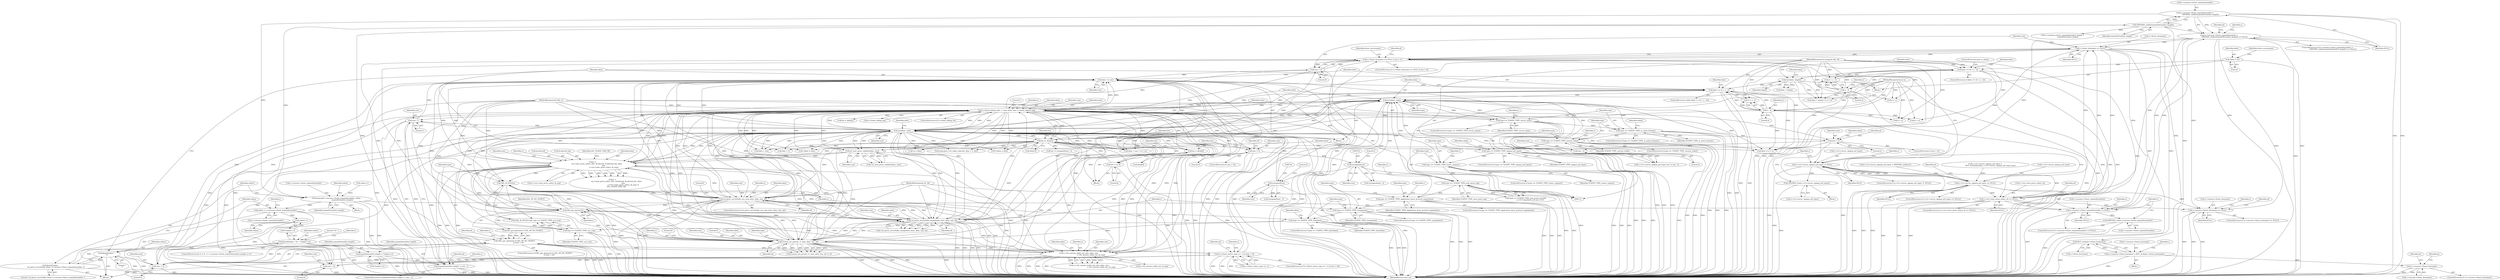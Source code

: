 digraph "1_openssl_a004e72b95835136d3f1ea90517f706c24c03da7_4@pointer" {
"1000323" [label="(Call,s->session->tlsext_ecpointformatlist =\n                     OPENSSL_malloc(ecpointformatlist_length))"];
"1000329" [label="(Call,OPENSSL_malloc(ecpointformatlist_length))"];
"1000282" [label="(Call,ecpointformatlist_length != size - 1)"];
"1000276" [label="(Call,ecpointformatlist_length = *(sdata++))"];
"1000377" [label="(Call,fprintf(stderr, \"%i \", *(sdata++)))"];
"1000354" [label="(Call,fprintf(stderr,\n                    \"ssl_parse_serverhello_tlsext s->session->tlsext_ecpointformatlist \"))"];
"1000383" [label="(Call,fprintf(stderr, \"\n\"))"];
"1000284" [label="(Call,size - 1)"];
"1000231" [label="(Call,s->tlsext_debug_cb(s, 1, type, data, size, s->tlsext_debug_arg))"];
"1000616" [label="(Call,s->\n                ctx->next_proto_select_cb(s, &selected, &selected_len, data,\n                                          size,\n                                          s->ctx->next_proto_select_cb_arg))"];
"1000869" [label="(Call,ssl_parse_serverhello_use_srtp_ext(s, data, size, al))"];
"1000862" [label="(Call,SSL_IS_DTLS(s))"];
"1000415" [label="(Call,SSL_get_options(s))"];
"1000812" [label="(Call,ssl_parse_serverhello_renegotiate_ext(s, data, size, al))"];
"1000879" [label="(Call,custom_ext_parse(s, 0, type, data, size, al))"];
"1000114" [label="(MethodParameterIn,SSL *s)"];
"1000864" [label="(Call,type == TLSEXT_TYPE_use_srtp)"];
"1000824" [label="(Call,type == TLSEXT_TYPE_heartbeat)"];
"1000806" [label="(Call,type == TLSEXT_TYPE_renegotiate)"];
"1000675" [label="(Call,type == TLSEXT_TYPE_application_layer_protocol_negotiation)"];
"1000572" [label="(Call,type == TLSEXT_TYPE_next_proto_neg)"];
"1000542" [label="(Call,type == TLSEXT_TYPE_status_request)"];
"1000435" [label="(Call,type == TLSEXT_TYPE_opaque_prf_input)"];
"1000388" [label="(Call,type == TLSEXT_TYPE_session_ticket)"];
"1000267" [label="(Call,type == TLSEXT_TYPE_ec_point_formats)"];
"1000241" [label="(Call,type == TLSEXT_TYPE_server_name)"];
"1000212" [label="(Call,n2s(data, type))"];
"1000204" [label="(Call,data <= (d + n - 4))"];
"1000889" [label="(Call,data += size)"];
"1000252" [label="(Call,size > 0)"];
"1000215" [label="(Call,n2s(data, size))"];
"1000713" [label="(Call,len |= data[1])"];
"1000710" [label="(Call,len <<= 8)"];
"1000705" [label="(Call,len = data[0])"];
"1000742" [label="(Call,(unsigned)size)"];
"1000722" [label="(Call,(unsigned)size)"];
"1000695" [label="(Call,size < 4)"];
"1000398" [label="(Call,s->tls_session_ticket_ext_cb(s, data, size,\n                                              s->tls_session_ticket_ext_cb_arg))"];
"1000554" [label="(Call,size > 0)"];
"1000418" [label="(Call,size > 0)"];
"1000468" [label="(Call,size - 2)"];
"1000444" [label="(Call,size < 2)"];
"1000185" [label="(Call,n2s(data, length))"];
"1000177" [label="(Call,data >= (d + n - 2))"];
"1000124" [label="(Call,*data = *p)"];
"1000116" [label="(MethodParameterIn,unsigned char *d)"];
"1000181" [label="(Call,n - 2)"];
"1000117" [label="(MethodParameterIn,int n)"];
"1000208" [label="(Call,n - 4)"];
"1000118" [label="(MethodParameterIn,int *al)"];
"1000604" [label="(Call,ssl_next_proto_validate(data, size))"];
"1000322" [label="(Call,(s->session->tlsext_ecpointformatlist =\n                     OPENSSL_malloc(ecpointformatlist_length)) == NULL)"];
"1000247" [label="(Call,s->tlsext_hostname == NULL)"];
"1000246" [label="(Call,s->tlsext_hostname == NULL || size > 0)"];
"1000413" [label="(Call,(SSL_get_options(s) & SSL_OP_NO_TICKET)\n                || (size > 0))"];
"1000547" [label="(Call,(s->tlsext_status_type == -1) || (size > 0))"];
"1000308" [label="(Call,s->session->tlsext_ecpointformatlist != NULL)"];
"1000315" [label="(Call,OPENSSL_free(s->session->tlsext_ecpointformatlist))"];
"1000479" [label="(Call,s->s3->server_opaque_prf_input != NULL)"];
"1000487" [label="(Call,OPENSSL_free(s->s3->server_opaque_prf_input))"];
"1000526" [label="(Call,s->s3->server_opaque_prf_input == NULL)"];
"1000588" [label="(Call,s->ctx->next_proto_select_cb == NULL)"];
"1000921" [label="(Call,s->session->tlsext_hostname == NULL)"];
"1000935" [label="(Call,BUF_strdup(s->tlsext_hostname))"];
"1000929" [label="(Call,s->session->tlsext_hostname = BUF_strdup(s->tlsext_hostname))"];
"1000940" [label="(Call,!s->session->tlsext_hostname)"];
"1000346" [label="(Call,memcpy(s->session->tlsext_ecpointformatlist, sdata,\n                       ecpointformatlist_length))"];
"1000357" [label="(Call,sdata = s->session->tlsext_ecpointformatlist)"];
"1000381" [label="(Call,sdata++)"];
"1000203" [label="(ControlStructure,while (data <= (d + n - 4)))"];
"1000830" [label="(Identifier,data)"];
"1000339" [label="(Call,s->session->tlsext_ecpointformatlist_length =\n                    ecpointformatlist_length)"];
"1000468" [label="(Call,size - 2)"];
"1000571" [label="(Call,type == TLSEXT_TYPE_next_proto_neg &&\n                 s->s3->tmp.finish_md_len == 0)"];
"1000246" [label="(Call,s->tlsext_hostname == NULL || size > 0)"];
"1000616" [label="(Call,s->\n                ctx->next_proto_select_cb(s, &selected, &selected_len, data,\n                                          size,\n                                          s->ctx->next_proto_select_cb_arg))"];
"1000248" [label="(Call,s->tlsext_hostname)"];
"1000861" [label="(Call,SSL_IS_DTLS(s) && type == TLSEXT_TYPE_use_srtp)"];
"1000232" [label="(Identifier,s)"];
"1000808" [label="(Identifier,TLSEXT_TYPE_renegotiate)"];
"1000486" [label="(Block,)"];
"1000412" [label="(ControlStructure,if ((SSL_get_options(s) & SSL_OP_NO_TICKET)\n                || (size > 0)))"];
"1000415" [label="(Call,SSL_get_options(s))"];
"1000733" [label="(Call,len = data[2])"];
"1000331" [label="(Identifier,NULL)"];
"1000885" [label="(Identifier,al)"];
"1000358" [label="(Identifier,sdata)"];
"1000555" [label="(Identifier,size)"];
"1000252" [label="(Call,size > 0)"];
"1000878" [label="(Call,custom_ext_parse(s, 0, type, data, size, al) <= 0)"];
"1000548" [label="(Call,s->tlsext_status_type == -1)"];
"1000872" [label="(Identifier,size)"];
"1000354" [label="(Call,fprintf(stderr,\n                    \"ssl_parse_serverhello_tlsext s->session->tlsext_ecpointformatlist \"))"];
"1000936" [label="(Call,s->tlsext_hostname)"];
"1000480" [label="(Call,s->s3->server_opaque_prf_input)"];
"1000594" [label="(Identifier,NULL)"];
"1000922" [label="(Call,s->session->tlsext_hostname)"];
"1000126" [label="(Call,*p)"];
"1000204" [label="(Call,data <= (d + n - 4))"];
"1000213" [label="(Identifier,data)"];
"1000417" [label="(Identifier,SSL_OP_NO_TICKET)"];
"1000715" [label="(Call,data[1])"];
"1000949" [label="(Identifier,al)"];
"1000676" [label="(Identifier,type)"];
"1000243" [label="(Identifier,TLSEXT_TYPE_server_name)"];
"1000215" [label="(Call,n2s(data, size))"];
"1000389" [label="(Identifier,type)"];
"1000930" [label="(Call,s->session->tlsext_hostname)"];
"1000309" [label="(Call,s->session->tlsext_ecpointformatlist)"];
"1000366" [label="(Identifier,i)"];
"1000745" [label="(Literal,3)"];
"1000282" [label="(Call,ecpointformatlist_length != size - 1)"];
"1000941" [label="(Call,s->session->tlsext_hostname)"];
"1000245" [label="(ControlStructure,if (s->tlsext_hostname == NULL || size > 0))"];
"1000470" [label="(Literal,2)"];
"1000263" [label="(Identifier,tlsext_servername)"];
"1000866" [label="(Identifier,TLSEXT_TYPE_use_srtp)"];
"1000455" [label="(Identifier,sdata)"];
"1000868" [label="(ControlStructure,if (ssl_parse_serverhello_use_srtp_ext(s, data, size, al)))"];
"1000572" [label="(Call,type == TLSEXT_TYPE_next_proto_neg)"];
"1000390" [label="(Identifier,TLSEXT_TYPE_session_ticket)"];
"1000719" [label="(Call,len != (unsigned)size - 2)"];
"1000397" [label="(Call,!s->tls_session_ticket_ext_cb(s, data, size,\n                                              s->tls_session_ticket_ext_cb_arg))"];
"1000604" [label="(Call,ssl_next_proto_validate(data, size))"];
"1000713" [label="(Call,len |= data[1])"];
"1000446" [label="(Literal,2)"];
"1000793" [label="(Call,data + 3)"];
"1000891" [label="(Identifier,size)"];
"1000462" [label="(Call,s->s3->server_opaque_prf_input_len != size - 2)"];
"1000547" [label="(Call,(s->tlsext_status_type == -1) || (size > 0))"];
"1000276" [label="(Call,ecpointformatlist_length = *(sdata++))"];
"1000269" [label="(Identifier,TLSEXT_TYPE_ec_point_formats)"];
"1000620" [label="(Call,&selected_len)"];
"1000598" [label="(Identifier,al)"];
"1000268" [label="(Identifier,type)"];
"1000377" [label="(Call,fprintf(stderr, \"%i \", *(sdata++)))"];
"1000721" [label="(Call,(unsigned)size - 2)"];
"1000744" [label="(Identifier,size)"];
"1000114" [label="(MethodParameterIn,SSL *s)"];
"1000714" [label="(Identifier,len)"];
"1000326" [label="(Identifier,s)"];
"1000550" [label="(Identifier,s)"];
"1000995" [label="(MethodReturn,static int)"];
"1000183" [label="(Literal,2)"];
"1000284" [label="(Call,size - 1)"];
"1000823" [label="(ControlStructure,if (type == TLSEXT_TYPE_heartbeat))"];
"1000889" [label="(Call,data += size)"];
"1000880" [label="(Identifier,s)"];
"1000335" [label="(Identifier,al)"];
"1000712" [label="(Literal,8)"];
"1000176" [label="(ControlStructure,if (data >= (d + n - 2)))"];
"1000342" [label="(Identifier,s)"];
"1000815" [label="(Identifier,size)"];
"1000806" [label="(Call,type == TLSEXT_TYPE_renegotiate)"];
"1000574" [label="(Identifier,TLSEXT_TYPE_next_proto_neg)"];
"1000402" [label="(Call,s->tls_session_ticket_ext_cb_arg)"];
"1000814" [label="(Identifier,data)"];
"1000206" [label="(Call,d + n - 4)"];
"1000811" [label="(Call,!ssl_parse_serverhello_renegotiate_ext(s, data, size, al))"];
"1000223" [label="(Call,d + n)"];
"1000400" [label="(Identifier,data)"];
"1000566" [label="(Identifier,s)"];
"1000485" [label="(Identifier,NULL)"];
"1000588" [label="(Call,s->ctx->next_proto_select_cb == NULL)"];
"1000424" [label="(Identifier,al)"];
"1000707" [label="(Call,data[0])"];
"1000440" [label="(Call,*sdata = data)"];
"1000943" [label="(Identifier,s)"];
"1000864" [label="(Call,type == TLSEXT_TYPE_use_srtp)"];
"1000359" [label="(Call,s->session->tlsext_ecpointformatlist)"];
"1000382" [label="(Identifier,sdata)"];
"1000932" [label="(Identifier,s)"];
"1000277" [label="(Identifier,ecpointformatlist_length)"];
"1000235" [label="(Identifier,data)"];
"1000395" [label="(Identifier,s)"];
"1000742" [label="(Call,(unsigned)size)"];
"1000532" [label="(Identifier,NULL)"];
"1000870" [label="(Identifier,s)"];
"1000125" [label="(Identifier,data)"];
"1000237" [label="(Call,s->tlsext_debug_arg)"];
"1000251" [label="(Identifier,NULL)"];
"1000684" [label="(Identifier,s)"];
"1000221" [label="(Identifier,data)"];
"1000279" [label="(Call,sdata++)"];
"1000543" [label="(Identifier,type)"];
"1000179" [label="(Call,d + n - 2)"];
"1000273" [label="(Identifier,sdata)"];
"1000629" [label="(Identifier,SSL_TLSEXT_ERR_OK)"];
"1000387" [label="(ControlStructure,if (type == TLSEXT_TYPE_session_ticket))"];
"1000701" [label="(Identifier,al)"];
"1000119" [label="(Block,)"];
"1000488" [label="(Call,s->s3->server_opaque_prf_input)"];
"1000346" [label="(Call,memcpy(s->session->tlsext_ecpointformatlist, sdata,\n                       ecpointformatlist_length))"];
"1000124" [label="(Call,*data = *p)"];
"1000469" [label="(Identifier,size)"];
"1000725" [label="(Literal,2)"];
"1000177" [label="(Call,data >= (d + n - 2))"];
"1000220" [label="(Call,data + size)"];
"1000434" [label="(ControlStructure,if (type == TLSEXT_TYPE_opaque_prf_input))"];
"1000388" [label="(Call,type == TLSEXT_TYPE_session_ticket)"];
"1000249" [label="(Identifier,s)"];
"1000217" [label="(Identifier,size)"];
"1000307" [label="(ControlStructure,if (s->session->tlsext_ecpointformatlist != NULL))"];
"1000695" [label="(Call,size < 4)"];
"1000435" [label="(Call,type == TLSEXT_TYPE_opaque_prf_input)"];
"1000181" [label="(Call,n - 2)"];
"1000487" [label="(Call,OPENSSL_free(s->s3->server_opaque_prf_input))"];
"1000894" [label="(Identifier,data)"];
"1000890" [label="(Identifier,data)"];
"1000542" [label="(Call,type == TLSEXT_TYPE_status_request)"];
"1000869" [label="(Call,ssl_parse_serverhello_use_srtp_ext(s, data, size, al))"];
"1000497" [label="(Identifier,s)"];
"1000920" [label="(ControlStructure,if (s->session->tlsext_hostname == NULL))"];
"1000929" [label="(Call,s->session->tlsext_hostname = BUF_strdup(s->tlsext_hostname))"];
"1000862" [label="(Call,SSL_IS_DTLS(s))"];
"1000299" [label="(Block,)"];
"1000236" [label="(Identifier,size)"];
"1000290" [label="(Identifier,al)"];
"1000286" [label="(Literal,1)"];
"1000385" [label="(Literal,\"\n\")"];
"1000267" [label="(Call,type == TLSEXT_TYPE_ec_point_formats)"];
"1000741" [label="(Call,(unsigned)size - 3)"];
"1000490" [label="(Identifier,s)"];
"1000443" [label="(ControlStructure,if (size < 2))"];
"1000603" [label="(Call,!ssl_next_proto_validate(data, size))"];
"1000270" [label="(Block,)"];
"1000418" [label="(Call,size > 0)"];
"1000886" [label="(Literal,0)"];
"1000807" [label="(Identifier,type)"];
"1000384" [label="(Identifier,stderr)"];
"1000191" [label="(Identifier,data)"];
"1000622" [label="(Identifier,data)"];
"1000450" [label="(Identifier,al)"];
"1000210" [label="(Literal,4)"];
"1000219" [label="(Call,data + size > (d + n))"];
"1000399" [label="(Identifier,s)"];
"1000935" [label="(Call,BUF_strdup(s->tlsext_hostname))"];
"1000316" [label="(Call,s->session->tlsext_ecpointformatlist)"];
"1000589" [label="(Call,s->ctx->next_proto_select_cb)"];
"1000623" [label="(Identifier,size)"];
"1000383" [label="(Call,fprintf(stderr, \"\n\"))"];
"1000816" [label="(Identifier,al)"];
"1000825" [label="(Identifier,type)"];
"1000710" [label="(Call,len <<= 8)"];
"1000356" [label="(Literal,\"ssl_parse_serverhello_tlsext s->session->tlsext_ecpointformatlist \")"];
"1000297" [label="(Identifier,s)"];
"1000116" [label="(MethodParameterIn,unsigned char *d)"];
"1000347" [label="(Call,s->session->tlsext_ecpointformatlist)"];
"1000921" [label="(Call,s->session->tlsext_hostname == NULL)"];
"1000285" [label="(Identifier,size)"];
"1000705" [label="(Call,len = data[0])"];
"1000674" [label="(ControlStructure,if (type == TLSEXT_TYPE_application_layer_protocol_negotiation))"];
"1000401" [label="(Identifier,size)"];
"1000398" [label="(Call,s->tls_session_ticket_ext_cb(s, data, size,\n                                              s->tls_session_ticket_ext_cb_arg))"];
"1000184" [label="(ControlStructure,goto ri_check;)"];
"1000560" [label="(Identifier,al)"];
"1000871" [label="(Identifier,data)"];
"1000315" [label="(Call,OPENSSL_free(s->session->tlsext_ecpointformatlist))"];
"1000231" [label="(Call,s->tlsext_debug_cb(s, 1, type, data, size, s->tlsext_debug_arg))"];
"1000893" [label="(Call,data != d + n)"];
"1000675" [label="(Call,type == TLSEXT_TYPE_application_layer_protocol_negotiation)"];
"1000722" [label="(Call,(unsigned)size)"];
"1000208" [label="(Call,n - 4)"];
"1000357" [label="(Call,sdata = s->session->tlsext_ecpointformatlist)"];
"1000884" [label="(Identifier,size)"];
"1000254" [label="(Literal,0)"];
"1000437" [label="(Identifier,TLSEXT_TYPE_opaque_prf_input)"];
"1000963" [label="(Identifier,p)"];
"1000479" [label="(Call,s->s3->server_opaque_prf_input != NULL)"];
"1000234" [label="(Identifier,type)"];
"1000940" [label="(Call,!s->session->tlsext_hostname)"];
"1000117" [label="(MethodParameterIn,int n)"];
"1000380" [label="(Call,*(sdata++))"];
"1000182" [label="(Identifier,n)"];
"1000211" [label="(Block,)"];
"1000381" [label="(Call,sdata++)"];
"1000209" [label="(Identifier,n)"];
"1000881" [label="(Literal,0)"];
"1000587" [label="(ControlStructure,if (s->ctx->next_proto_select_cb == NULL))"];
"1000414" [label="(Call,SSL_get_options(s) & SSL_OP_NO_TICKET)"];
"1000875" [label="(Literal,0)"];
"1000697" [label="(Literal,4)"];
"1000321" [label="(ControlStructure,if ((s->session->tlsext_ecpointformatlist =\n                     OPENSSL_malloc(ecpointformatlist_length)) == NULL))"];
"1000957" [label="(Identifier,al)"];
"1000330" [label="(Identifier,ecpointformatlist_length)"];
"1000606" [label="(Identifier,size)"];
"1000617" [label="(Identifier,s)"];
"1000419" [label="(Identifier,size)"];
"1000579" [label="(Identifier,s)"];
"1000376" [label="(Identifier,i)"];
"1000118" [label="(MethodParameterIn,int *al)"];
"1000544" [label="(Identifier,TLSEXT_TYPE_status_request)"];
"1000430" [label="(Identifier,s)"];
"1000378" [label="(Identifier,stderr)"];
"1000329" [label="(Call,OPENSSL_malloc(ecpointformatlist_length))"];
"1000678" [label="(Block,)"];
"1000193" [label="(Call,d + n)"];
"1000883" [label="(Identifier,data)"];
"1000186" [label="(Identifier,data)"];
"1000526" [label="(Call,s->s3->server_opaque_prf_input == NULL)"];
"1000352" [label="(Identifier,sdata)"];
"1000283" [label="(Identifier,ecpointformatlist_length)"];
"1000556" [label="(Literal,0)"];
"1000927" [label="(Identifier,NULL)"];
"1000205" [label="(Identifier,data)"];
"1000190" [label="(Call,data + length)"];
"1000178" [label="(Identifier,data)"];
"1000624" [label="(Call,s->ctx->next_proto_select_cb_arg)"];
"1000824" [label="(Call,type == TLSEXT_TYPE_heartbeat)"];
"1000805" [label="(ControlStructure,if (type == TLSEXT_TYPE_renegotiate))"];
"1000278" [label="(Call,*(sdata++))"];
"1000216" [label="(Identifier,data)"];
"1000706" [label="(Identifier,len)"];
"1000258" [label="(Identifier,al)"];
"1000355" [label="(Identifier,stderr)"];
"1000233" [label="(Literal,1)"];
"1000130" [label="(Identifier,tlsext_servername)"];
"1000318" [label="(Identifier,s)"];
"1000720" [label="(Identifier,len)"];
"1000536" [label="(Identifier,al)"];
"1000444" [label="(Call,size < 2)"];
"1000512" [label="(Call,s->s3->server_opaque_prf_input =\n                    BUF_memdup(sdata, s->s3->server_opaque_prf_input_len))"];
"1000863" [label="(Identifier,s)"];
"1000314" [label="(Identifier,NULL)"];
"1000554" [label="(Call,size > 0)"];
"1000826" [label="(Identifier,TLSEXT_TYPE_heartbeat)"];
"1000961" [label="(Call,*p = data)"];
"1000324" [label="(Call,s->session->tlsext_ecpointformatlist)"];
"1000787" [label="(Call,memcpy(s->s3->alpn_selected, data + 3, len))"];
"1000240" [label="(ControlStructure,if (type == TLSEXT_TYPE_server_name))"];
"1000939" [label="(ControlStructure,if (!s->session->tlsext_hostname))"];
"1000323" [label="(Call,s->session->tlsext_ecpointformatlist =\n                     OPENSSL_malloc(ecpointformatlist_length))"];
"1000605" [label="(Identifier,data)"];
"1000527" [label="(Call,s->s3->server_opaque_prf_input)"];
"1000416" [label="(Identifier,s)"];
"1000379" [label="(Literal,\"%i \")"];
"1000441" [label="(Identifier,sdata)"];
"1000185" [label="(Call,n2s(data, length))"];
"1000865" [label="(Identifier,type)"];
"1000724" [label="(Identifier,size)"];
"1000353" [label="(Identifier,ecpointformatlist_length)"];
"1000322" [label="(Call,(s->session->tlsext_ecpointformatlist =\n                     OPENSSL_malloc(ecpointformatlist_length)) == NULL)"];
"1000812" [label="(Call,ssl_parse_serverhello_renegotiate_ext(s, data, size, al))"];
"1000242" [label="(Identifier,type)"];
"1000573" [label="(Identifier,type)"];
"1000189" [label="(Call,data + length != d + n)"];
"1000478" [label="(ControlStructure,if (s->s3->server_opaque_prf_input != NULL))"];
"1000546" [label="(ControlStructure,if ((s->tlsext_status_type == -1) || (size > 0)))"];
"1000928" [label="(Block,)"];
"1000241" [label="(Call,type == TLSEXT_TYPE_server_name)"];
"1000227" [label="(ControlStructure,if (s->tlsext_debug_cb))"];
"1000711" [label="(Identifier,len)"];
"1000882" [label="(Identifier,type)"];
"1000541" [label="(ControlStructure,if (type == TLSEXT_TYPE_status_request))"];
"1000615" [label="(Call,s->\n                ctx->next_proto_select_cb(s, &selected, &selected_len, data,\n                                          size,\n                                          s->ctx->next_proto_select_cb_arg) !=\n                SSL_TLSEXT_ERR_OK)"];
"1000212" [label="(Call,n2s(data, type))"];
"1000677" [label="(Identifier,TLSEXT_TYPE_application_layer_protocol_negotiation)"];
"1000364" [label="(ControlStructure,for (i = 0; i < s->session->tlsext_ecpointformatlist_length; i++))"];
"1000308" [label="(Call,s->session->tlsext_ecpointformatlist != NULL)"];
"1000502" [label="(Call,s->s3->server_opaque_prf_input = OPENSSL_malloc(1))"];
"1000253" [label="(Identifier,size)"];
"1000413" [label="(Call,(SSL_get_options(s) & SSL_OP_NO_TICKET)\n                || (size > 0))"];
"1000694" [label="(ControlStructure,if (size < 4))"];
"1000525" [label="(ControlStructure,if (s->s3->server_opaque_prf_input == NULL))"];
"1000813" [label="(Identifier,s)"];
"1000272" [label="(Call,*sdata = data)"];
"1000879" [label="(Call,custom_ext_parse(s, 0, type, data, size, al))"];
"1000445" [label="(Identifier,size)"];
"1000618" [label="(Call,&selected)"];
"1000873" [label="(Identifier,al)"];
"1000266" [label="(ControlStructure,if (type == TLSEXT_TYPE_ec_point_formats))"];
"1000214" [label="(Identifier,type)"];
"1000895" [label="(Call,d + n)"];
"1000696" [label="(Identifier,size)"];
"1000247" [label="(Call,s->tlsext_hostname == NULL)"];
"1000420" [label="(Literal,0)"];
"1000187" [label="(Identifier,length)"];
"1000436" [label="(Identifier,type)"];
"1000281" [label="(ControlStructure,if (ecpointformatlist_length != size - 1))"];
"1000323" -> "1000322"  [label="AST: "];
"1000323" -> "1000329"  [label="CFG: "];
"1000324" -> "1000323"  [label="AST: "];
"1000329" -> "1000323"  [label="AST: "];
"1000331" -> "1000323"  [label="CFG: "];
"1000323" -> "1000995"  [label="DDG: "];
"1000323" -> "1000995"  [label="DDG: "];
"1000323" -> "1000322"  [label="DDG: "];
"1000329" -> "1000323"  [label="DDG: "];
"1000323" -> "1000346"  [label="DDG: "];
"1000329" -> "1000330"  [label="CFG: "];
"1000330" -> "1000329"  [label="AST: "];
"1000329" -> "1000995"  [label="DDG: "];
"1000329" -> "1000322"  [label="DDG: "];
"1000282" -> "1000329"  [label="DDG: "];
"1000329" -> "1000339"  [label="DDG: "];
"1000329" -> "1000346"  [label="DDG: "];
"1000282" -> "1000281"  [label="AST: "];
"1000282" -> "1000284"  [label="CFG: "];
"1000283" -> "1000282"  [label="AST: "];
"1000284" -> "1000282"  [label="AST: "];
"1000290" -> "1000282"  [label="CFG: "];
"1000297" -> "1000282"  [label="CFG: "];
"1000282" -> "1000995"  [label="DDG: "];
"1000282" -> "1000995"  [label="DDG: "];
"1000282" -> "1000995"  [label="DDG: "];
"1000276" -> "1000282"  [label="DDG: "];
"1000284" -> "1000282"  [label="DDG: "];
"1000284" -> "1000282"  [label="DDG: "];
"1000276" -> "1000270"  [label="AST: "];
"1000276" -> "1000278"  [label="CFG: "];
"1000277" -> "1000276"  [label="AST: "];
"1000278" -> "1000276"  [label="AST: "];
"1000283" -> "1000276"  [label="CFG: "];
"1000276" -> "1000995"  [label="DDG: "];
"1000377" -> "1000276"  [label="DDG: "];
"1000377" -> "1000364"  [label="AST: "];
"1000377" -> "1000380"  [label="CFG: "];
"1000378" -> "1000377"  [label="AST: "];
"1000379" -> "1000377"  [label="AST: "];
"1000380" -> "1000377"  [label="AST: "];
"1000376" -> "1000377"  [label="CFG: "];
"1000377" -> "1000995"  [label="DDG: "];
"1000377" -> "1000995"  [label="DDG: "];
"1000354" -> "1000377"  [label="DDG: "];
"1000377" -> "1000383"  [label="DDG: "];
"1000354" -> "1000270"  [label="AST: "];
"1000354" -> "1000356"  [label="CFG: "];
"1000355" -> "1000354"  [label="AST: "];
"1000356" -> "1000354"  [label="AST: "];
"1000358" -> "1000354"  [label="CFG: "];
"1000354" -> "1000995"  [label="DDG: "];
"1000383" -> "1000354"  [label="DDG: "];
"1000354" -> "1000383"  [label="DDG: "];
"1000383" -> "1000270"  [label="AST: "];
"1000383" -> "1000385"  [label="CFG: "];
"1000384" -> "1000383"  [label="AST: "];
"1000385" -> "1000383"  [label="AST: "];
"1000890" -> "1000383"  [label="CFG: "];
"1000383" -> "1000995"  [label="DDG: "];
"1000383" -> "1000995"  [label="DDG: "];
"1000284" -> "1000286"  [label="CFG: "];
"1000285" -> "1000284"  [label="AST: "];
"1000286" -> "1000284"  [label="AST: "];
"1000284" -> "1000995"  [label="DDG: "];
"1000284" -> "1000215"  [label="DDG: "];
"1000231" -> "1000284"  [label="DDG: "];
"1000215" -> "1000284"  [label="DDG: "];
"1000284" -> "1000889"  [label="DDG: "];
"1000231" -> "1000227"  [label="AST: "];
"1000231" -> "1000237"  [label="CFG: "];
"1000232" -> "1000231"  [label="AST: "];
"1000233" -> "1000231"  [label="AST: "];
"1000234" -> "1000231"  [label="AST: "];
"1000235" -> "1000231"  [label="AST: "];
"1000236" -> "1000231"  [label="AST: "];
"1000237" -> "1000231"  [label="AST: "];
"1000242" -> "1000231"  [label="CFG: "];
"1000231" -> "1000995"  [label="DDG: "];
"1000231" -> "1000995"  [label="DDG: "];
"1000231" -> "1000995"  [label="DDG: "];
"1000231" -> "1000995"  [label="DDG: "];
"1000231" -> "1000995"  [label="DDG: "];
"1000231" -> "1000204"  [label="DDG: "];
"1000231" -> "1000212"  [label="DDG: "];
"1000231" -> "1000215"  [label="DDG: "];
"1000231" -> "1000215"  [label="DDG: "];
"1000231" -> "1000219"  [label="DDG: "];
"1000231" -> "1000220"  [label="DDG: "];
"1000616" -> "1000231"  [label="DDG: "];
"1000869" -> "1000231"  [label="DDG: "];
"1000415" -> "1000231"  [label="DDG: "];
"1000812" -> "1000231"  [label="DDG: "];
"1000879" -> "1000231"  [label="DDG: "];
"1000114" -> "1000231"  [label="DDG: "];
"1000212" -> "1000231"  [label="DDG: "];
"1000713" -> "1000231"  [label="DDG: "];
"1000215" -> "1000231"  [label="DDG: "];
"1000215" -> "1000231"  [label="DDG: "];
"1000231" -> "1000241"  [label="DDG: "];
"1000231" -> "1000252"  [label="DDG: "];
"1000231" -> "1000272"  [label="DDG: "];
"1000231" -> "1000398"  [label="DDG: "];
"1000231" -> "1000398"  [label="DDG: "];
"1000231" -> "1000398"  [label="DDG: "];
"1000231" -> "1000415"  [label="DDG: "];
"1000231" -> "1000418"  [label="DDG: "];
"1000231" -> "1000440"  [label="DDG: "];
"1000231" -> "1000444"  [label="DDG: "];
"1000231" -> "1000554"  [label="DDG: "];
"1000231" -> "1000604"  [label="DDG: "];
"1000231" -> "1000604"  [label="DDG: "];
"1000231" -> "1000616"  [label="DDG: "];
"1000231" -> "1000616"  [label="DDG: "];
"1000231" -> "1000695"  [label="DDG: "];
"1000231" -> "1000705"  [label="DDG: "];
"1000231" -> "1000713"  [label="DDG: "];
"1000231" -> "1000733"  [label="DDG: "];
"1000231" -> "1000787"  [label="DDG: "];
"1000231" -> "1000793"  [label="DDG: "];
"1000231" -> "1000812"  [label="DDG: "];
"1000231" -> "1000812"  [label="DDG: "];
"1000231" -> "1000812"  [label="DDG: "];
"1000231" -> "1000862"  [label="DDG: "];
"1000231" -> "1000869"  [label="DDG: "];
"1000231" -> "1000869"  [label="DDG: "];
"1000231" -> "1000879"  [label="DDG: "];
"1000231" -> "1000879"  [label="DDG: "];
"1000231" -> "1000889"  [label="DDG: "];
"1000231" -> "1000889"  [label="DDG: "];
"1000231" -> "1000893"  [label="DDG: "];
"1000231" -> "1000961"  [label="DDG: "];
"1000616" -> "1000615"  [label="AST: "];
"1000616" -> "1000624"  [label="CFG: "];
"1000617" -> "1000616"  [label="AST: "];
"1000618" -> "1000616"  [label="AST: "];
"1000620" -> "1000616"  [label="AST: "];
"1000622" -> "1000616"  [label="AST: "];
"1000623" -> "1000616"  [label="AST: "];
"1000624" -> "1000616"  [label="AST: "];
"1000629" -> "1000616"  [label="CFG: "];
"1000616" -> "1000995"  [label="DDG: "];
"1000616" -> "1000995"  [label="DDG: "];
"1000616" -> "1000995"  [label="DDG: "];
"1000616" -> "1000995"  [label="DDG: "];
"1000616" -> "1000995"  [label="DDG: "];
"1000616" -> "1000995"  [label="DDG: "];
"1000616" -> "1000215"  [label="DDG: "];
"1000616" -> "1000398"  [label="DDG: "];
"1000616" -> "1000415"  [label="DDG: "];
"1000616" -> "1000615"  [label="DDG: "];
"1000616" -> "1000615"  [label="DDG: "];
"1000616" -> "1000615"  [label="DDG: "];
"1000616" -> "1000615"  [label="DDG: "];
"1000616" -> "1000615"  [label="DDG: "];
"1000616" -> "1000615"  [label="DDG: "];
"1000869" -> "1000616"  [label="DDG: "];
"1000415" -> "1000616"  [label="DDG: "];
"1000812" -> "1000616"  [label="DDG: "];
"1000879" -> "1000616"  [label="DDG: "];
"1000114" -> "1000616"  [label="DDG: "];
"1000604" -> "1000616"  [label="DDG: "];
"1000604" -> "1000616"  [label="DDG: "];
"1000713" -> "1000616"  [label="DDG: "];
"1000215" -> "1000616"  [label="DDG: "];
"1000616" -> "1000812"  [label="DDG: "];
"1000616" -> "1000862"  [label="DDG: "];
"1000616" -> "1000889"  [label="DDG: "];
"1000616" -> "1000889"  [label="DDG: "];
"1000869" -> "1000868"  [label="AST: "];
"1000869" -> "1000873"  [label="CFG: "];
"1000870" -> "1000869"  [label="AST: "];
"1000871" -> "1000869"  [label="AST: "];
"1000872" -> "1000869"  [label="AST: "];
"1000873" -> "1000869"  [label="AST: "];
"1000875" -> "1000869"  [label="CFG: "];
"1000890" -> "1000869"  [label="CFG: "];
"1000869" -> "1000995"  [label="DDG: "];
"1000869" -> "1000995"  [label="DDG: "];
"1000869" -> "1000995"  [label="DDG: "];
"1000869" -> "1000995"  [label="DDG: "];
"1000869" -> "1000995"  [label="DDG: "];
"1000869" -> "1000215"  [label="DDG: "];
"1000869" -> "1000398"  [label="DDG: "];
"1000869" -> "1000415"  [label="DDG: "];
"1000869" -> "1000812"  [label="DDG: "];
"1000869" -> "1000812"  [label="DDG: "];
"1000869" -> "1000862"  [label="DDG: "];
"1000862" -> "1000869"  [label="DDG: "];
"1000114" -> "1000869"  [label="DDG: "];
"1000713" -> "1000869"  [label="DDG: "];
"1000215" -> "1000869"  [label="DDG: "];
"1000215" -> "1000869"  [label="DDG: "];
"1000812" -> "1000869"  [label="DDG: "];
"1000879" -> "1000869"  [label="DDG: "];
"1000118" -> "1000869"  [label="DDG: "];
"1000869" -> "1000879"  [label="DDG: "];
"1000869" -> "1000889"  [label="DDG: "];
"1000869" -> "1000889"  [label="DDG: "];
"1000862" -> "1000861"  [label="AST: "];
"1000862" -> "1000863"  [label="CFG: "];
"1000863" -> "1000862"  [label="AST: "];
"1000865" -> "1000862"  [label="CFG: "];
"1000861" -> "1000862"  [label="CFG: "];
"1000862" -> "1000861"  [label="DDG: "];
"1000415" -> "1000862"  [label="DDG: "];
"1000812" -> "1000862"  [label="DDG: "];
"1000879" -> "1000862"  [label="DDG: "];
"1000114" -> "1000862"  [label="DDG: "];
"1000862" -> "1000879"  [label="DDG: "];
"1000415" -> "1000414"  [label="AST: "];
"1000415" -> "1000416"  [label="CFG: "];
"1000416" -> "1000415"  [label="AST: "];
"1000417" -> "1000415"  [label="CFG: "];
"1000415" -> "1000995"  [label="DDG: "];
"1000415" -> "1000398"  [label="DDG: "];
"1000415" -> "1000414"  [label="DDG: "];
"1000812" -> "1000415"  [label="DDG: "];
"1000879" -> "1000415"  [label="DDG: "];
"1000398" -> "1000415"  [label="DDG: "];
"1000114" -> "1000415"  [label="DDG: "];
"1000415" -> "1000812"  [label="DDG: "];
"1000812" -> "1000811"  [label="AST: "];
"1000812" -> "1000816"  [label="CFG: "];
"1000813" -> "1000812"  [label="AST: "];
"1000814" -> "1000812"  [label="AST: "];
"1000815" -> "1000812"  [label="AST: "];
"1000816" -> "1000812"  [label="AST: "];
"1000811" -> "1000812"  [label="CFG: "];
"1000812" -> "1000995"  [label="DDG: "];
"1000812" -> "1000995"  [label="DDG: "];
"1000812" -> "1000995"  [label="DDG: "];
"1000812" -> "1000995"  [label="DDG: "];
"1000812" -> "1000215"  [label="DDG: "];
"1000812" -> "1000398"  [label="DDG: "];
"1000812" -> "1000811"  [label="DDG: "];
"1000812" -> "1000811"  [label="DDG: "];
"1000812" -> "1000811"  [label="DDG: "];
"1000812" -> "1000811"  [label="DDG: "];
"1000879" -> "1000812"  [label="DDG: "];
"1000879" -> "1000812"  [label="DDG: "];
"1000114" -> "1000812"  [label="DDG: "];
"1000713" -> "1000812"  [label="DDG: "];
"1000215" -> "1000812"  [label="DDG: "];
"1000215" -> "1000812"  [label="DDG: "];
"1000118" -> "1000812"  [label="DDG: "];
"1000812" -> "1000879"  [label="DDG: "];
"1000812" -> "1000889"  [label="DDG: "];
"1000812" -> "1000889"  [label="DDG: "];
"1000879" -> "1000878"  [label="AST: "];
"1000879" -> "1000885"  [label="CFG: "];
"1000880" -> "1000879"  [label="AST: "];
"1000881" -> "1000879"  [label="AST: "];
"1000882" -> "1000879"  [label="AST: "];
"1000883" -> "1000879"  [label="AST: "];
"1000884" -> "1000879"  [label="AST: "];
"1000885" -> "1000879"  [label="AST: "];
"1000886" -> "1000879"  [label="CFG: "];
"1000879" -> "1000995"  [label="DDG: "];
"1000879" -> "1000995"  [label="DDG: "];
"1000879" -> "1000995"  [label="DDG: "];
"1000879" -> "1000995"  [label="DDG: "];
"1000879" -> "1000995"  [label="DDG: "];
"1000879" -> "1000212"  [label="DDG: "];
"1000879" -> "1000215"  [label="DDG: "];
"1000879" -> "1000398"  [label="DDG: "];
"1000879" -> "1000878"  [label="DDG: "];
"1000879" -> "1000878"  [label="DDG: "];
"1000879" -> "1000878"  [label="DDG: "];
"1000879" -> "1000878"  [label="DDG: "];
"1000879" -> "1000878"  [label="DDG: "];
"1000879" -> "1000878"  [label="DDG: "];
"1000114" -> "1000879"  [label="DDG: "];
"1000864" -> "1000879"  [label="DDG: "];
"1000824" -> "1000879"  [label="DDG: "];
"1000713" -> "1000879"  [label="DDG: "];
"1000215" -> "1000879"  [label="DDG: "];
"1000215" -> "1000879"  [label="DDG: "];
"1000118" -> "1000879"  [label="DDG: "];
"1000879" -> "1000889"  [label="DDG: "];
"1000879" -> "1000889"  [label="DDG: "];
"1000114" -> "1000113"  [label="AST: "];
"1000114" -> "1000995"  [label="DDG: "];
"1000114" -> "1000398"  [label="DDG: "];
"1000864" -> "1000861"  [label="AST: "];
"1000864" -> "1000866"  [label="CFG: "];
"1000865" -> "1000864"  [label="AST: "];
"1000866" -> "1000864"  [label="AST: "];
"1000861" -> "1000864"  [label="CFG: "];
"1000864" -> "1000995"  [label="DDG: "];
"1000864" -> "1000995"  [label="DDG: "];
"1000864" -> "1000212"  [label="DDG: "];
"1000864" -> "1000861"  [label="DDG: "];
"1000864" -> "1000861"  [label="DDG: "];
"1000824" -> "1000864"  [label="DDG: "];
"1000824" -> "1000823"  [label="AST: "];
"1000824" -> "1000826"  [label="CFG: "];
"1000825" -> "1000824"  [label="AST: "];
"1000826" -> "1000824"  [label="AST: "];
"1000830" -> "1000824"  [label="CFG: "];
"1000863" -> "1000824"  [label="CFG: "];
"1000824" -> "1000995"  [label="DDG: "];
"1000824" -> "1000995"  [label="DDG: "];
"1000824" -> "1000995"  [label="DDG: "];
"1000824" -> "1000212"  [label="DDG: "];
"1000806" -> "1000824"  [label="DDG: "];
"1000806" -> "1000805"  [label="AST: "];
"1000806" -> "1000808"  [label="CFG: "];
"1000807" -> "1000806"  [label="AST: "];
"1000808" -> "1000806"  [label="AST: "];
"1000813" -> "1000806"  [label="CFG: "];
"1000825" -> "1000806"  [label="CFG: "];
"1000806" -> "1000995"  [label="DDG: "];
"1000806" -> "1000995"  [label="DDG: "];
"1000806" -> "1000995"  [label="DDG: "];
"1000806" -> "1000212"  [label="DDG: "];
"1000675" -> "1000806"  [label="DDG: "];
"1000675" -> "1000674"  [label="AST: "];
"1000675" -> "1000677"  [label="CFG: "];
"1000676" -> "1000675"  [label="AST: "];
"1000677" -> "1000675"  [label="AST: "];
"1000684" -> "1000675"  [label="CFG: "];
"1000807" -> "1000675"  [label="CFG: "];
"1000675" -> "1000995"  [label="DDG: "];
"1000675" -> "1000995"  [label="DDG: "];
"1000675" -> "1000995"  [label="DDG: "];
"1000675" -> "1000212"  [label="DDG: "];
"1000572" -> "1000675"  [label="DDG: "];
"1000572" -> "1000571"  [label="AST: "];
"1000572" -> "1000574"  [label="CFG: "];
"1000573" -> "1000572"  [label="AST: "];
"1000574" -> "1000572"  [label="AST: "];
"1000579" -> "1000572"  [label="CFG: "];
"1000571" -> "1000572"  [label="CFG: "];
"1000572" -> "1000995"  [label="DDG: "];
"1000572" -> "1000995"  [label="DDG: "];
"1000572" -> "1000212"  [label="DDG: "];
"1000572" -> "1000571"  [label="DDG: "];
"1000572" -> "1000571"  [label="DDG: "];
"1000542" -> "1000572"  [label="DDG: "];
"1000542" -> "1000541"  [label="AST: "];
"1000542" -> "1000544"  [label="CFG: "];
"1000543" -> "1000542"  [label="AST: "];
"1000544" -> "1000542"  [label="AST: "];
"1000550" -> "1000542"  [label="CFG: "];
"1000573" -> "1000542"  [label="CFG: "];
"1000542" -> "1000995"  [label="DDG: "];
"1000542" -> "1000995"  [label="DDG: "];
"1000542" -> "1000995"  [label="DDG: "];
"1000542" -> "1000212"  [label="DDG: "];
"1000435" -> "1000542"  [label="DDG: "];
"1000435" -> "1000434"  [label="AST: "];
"1000435" -> "1000437"  [label="CFG: "];
"1000436" -> "1000435"  [label="AST: "];
"1000437" -> "1000435"  [label="AST: "];
"1000441" -> "1000435"  [label="CFG: "];
"1000543" -> "1000435"  [label="CFG: "];
"1000435" -> "1000995"  [label="DDG: "];
"1000435" -> "1000995"  [label="DDG: "];
"1000435" -> "1000995"  [label="DDG: "];
"1000435" -> "1000212"  [label="DDG: "];
"1000388" -> "1000435"  [label="DDG: "];
"1000388" -> "1000387"  [label="AST: "];
"1000388" -> "1000390"  [label="CFG: "];
"1000389" -> "1000388"  [label="AST: "];
"1000390" -> "1000388"  [label="AST: "];
"1000395" -> "1000388"  [label="CFG: "];
"1000436" -> "1000388"  [label="CFG: "];
"1000388" -> "1000995"  [label="DDG: "];
"1000388" -> "1000995"  [label="DDG: "];
"1000388" -> "1000995"  [label="DDG: "];
"1000388" -> "1000212"  [label="DDG: "];
"1000267" -> "1000388"  [label="DDG: "];
"1000267" -> "1000266"  [label="AST: "];
"1000267" -> "1000269"  [label="CFG: "];
"1000268" -> "1000267"  [label="AST: "];
"1000269" -> "1000267"  [label="AST: "];
"1000273" -> "1000267"  [label="CFG: "];
"1000389" -> "1000267"  [label="CFG: "];
"1000267" -> "1000995"  [label="DDG: "];
"1000267" -> "1000995"  [label="DDG: "];
"1000267" -> "1000995"  [label="DDG: "];
"1000267" -> "1000212"  [label="DDG: "];
"1000241" -> "1000267"  [label="DDG: "];
"1000241" -> "1000240"  [label="AST: "];
"1000241" -> "1000243"  [label="CFG: "];
"1000242" -> "1000241"  [label="AST: "];
"1000243" -> "1000241"  [label="AST: "];
"1000249" -> "1000241"  [label="CFG: "];
"1000268" -> "1000241"  [label="CFG: "];
"1000241" -> "1000995"  [label="DDG: "];
"1000241" -> "1000995"  [label="DDG: "];
"1000241" -> "1000995"  [label="DDG: "];
"1000241" -> "1000212"  [label="DDG: "];
"1000212" -> "1000241"  [label="DDG: "];
"1000212" -> "1000211"  [label="AST: "];
"1000212" -> "1000214"  [label="CFG: "];
"1000213" -> "1000212"  [label="AST: "];
"1000214" -> "1000212"  [label="AST: "];
"1000216" -> "1000212"  [label="CFG: "];
"1000212" -> "1000995"  [label="DDG: "];
"1000212" -> "1000995"  [label="DDG: "];
"1000204" -> "1000212"  [label="DDG: "];
"1000713" -> "1000212"  [label="DDG: "];
"1000215" -> "1000212"  [label="DDG: "];
"1000212" -> "1000215"  [label="DDG: "];
"1000204" -> "1000203"  [label="AST: "];
"1000204" -> "1000206"  [label="CFG: "];
"1000205" -> "1000204"  [label="AST: "];
"1000206" -> "1000204"  [label="AST: "];
"1000213" -> "1000204"  [label="CFG: "];
"1000894" -> "1000204"  [label="CFG: "];
"1000204" -> "1000995"  [label="DDG: "];
"1000204" -> "1000995"  [label="DDG: "];
"1000889" -> "1000204"  [label="DDG: "];
"1000713" -> "1000204"  [label="DDG: "];
"1000185" -> "1000204"  [label="DDG: "];
"1000215" -> "1000204"  [label="DDG: "];
"1000116" -> "1000204"  [label="DDG: "];
"1000208" -> "1000204"  [label="DDG: "];
"1000208" -> "1000204"  [label="DDG: "];
"1000204" -> "1000893"  [label="DDG: "];
"1000889" -> "1000211"  [label="AST: "];
"1000889" -> "1000891"  [label="CFG: "];
"1000890" -> "1000889"  [label="AST: "];
"1000891" -> "1000889"  [label="AST: "];
"1000205" -> "1000889"  [label="CFG: "];
"1000889" -> "1000995"  [label="DDG: "];
"1000252" -> "1000889"  [label="DDG: "];
"1000742" -> "1000889"  [label="DDG: "];
"1000398" -> "1000889"  [label="DDG: "];
"1000398" -> "1000889"  [label="DDG: "];
"1000554" -> "1000889"  [label="DDG: "];
"1000418" -> "1000889"  [label="DDG: "];
"1000468" -> "1000889"  [label="DDG: "];
"1000215" -> "1000889"  [label="DDG: "];
"1000215" -> "1000889"  [label="DDG: "];
"1000713" -> "1000889"  [label="DDG: "];
"1000252" -> "1000246"  [label="AST: "];
"1000252" -> "1000254"  [label="CFG: "];
"1000253" -> "1000252"  [label="AST: "];
"1000254" -> "1000252"  [label="AST: "];
"1000246" -> "1000252"  [label="CFG: "];
"1000252" -> "1000995"  [label="DDG: "];
"1000252" -> "1000215"  [label="DDG: "];
"1000252" -> "1000246"  [label="DDG: "];
"1000252" -> "1000246"  [label="DDG: "];
"1000215" -> "1000252"  [label="DDG: "];
"1000215" -> "1000211"  [label="AST: "];
"1000215" -> "1000217"  [label="CFG: "];
"1000216" -> "1000215"  [label="AST: "];
"1000217" -> "1000215"  [label="AST: "];
"1000221" -> "1000215"  [label="CFG: "];
"1000215" -> "1000995"  [label="DDG: "];
"1000713" -> "1000215"  [label="DDG: "];
"1000742" -> "1000215"  [label="DDG: "];
"1000398" -> "1000215"  [label="DDG: "];
"1000554" -> "1000215"  [label="DDG: "];
"1000418" -> "1000215"  [label="DDG: "];
"1000468" -> "1000215"  [label="DDG: "];
"1000215" -> "1000219"  [label="DDG: "];
"1000215" -> "1000219"  [label="DDG: "];
"1000215" -> "1000220"  [label="DDG: "];
"1000215" -> "1000220"  [label="DDG: "];
"1000215" -> "1000272"  [label="DDG: "];
"1000215" -> "1000398"  [label="DDG: "];
"1000215" -> "1000398"  [label="DDG: "];
"1000215" -> "1000418"  [label="DDG: "];
"1000215" -> "1000440"  [label="DDG: "];
"1000215" -> "1000444"  [label="DDG: "];
"1000215" -> "1000554"  [label="DDG: "];
"1000215" -> "1000604"  [label="DDG: "];
"1000215" -> "1000604"  [label="DDG: "];
"1000215" -> "1000695"  [label="DDG: "];
"1000215" -> "1000705"  [label="DDG: "];
"1000215" -> "1000713"  [label="DDG: "];
"1000215" -> "1000787"  [label="DDG: "];
"1000215" -> "1000793"  [label="DDG: "];
"1000215" -> "1000893"  [label="DDG: "];
"1000215" -> "1000961"  [label="DDG: "];
"1000713" -> "1000678"  [label="AST: "];
"1000713" -> "1000715"  [label="CFG: "];
"1000714" -> "1000713"  [label="AST: "];
"1000715" -> "1000713"  [label="AST: "];
"1000720" -> "1000713"  [label="CFG: "];
"1000713" -> "1000995"  [label="DDG: "];
"1000713" -> "1000995"  [label="DDG: "];
"1000713" -> "1000219"  [label="DDG: "];
"1000713" -> "1000220"  [label="DDG: "];
"1000713" -> "1000272"  [label="DDG: "];
"1000713" -> "1000398"  [label="DDG: "];
"1000713" -> "1000440"  [label="DDG: "];
"1000713" -> "1000604"  [label="DDG: "];
"1000713" -> "1000705"  [label="DDG: "];
"1000710" -> "1000713"  [label="DDG: "];
"1000713" -> "1000719"  [label="DDG: "];
"1000713" -> "1000787"  [label="DDG: "];
"1000713" -> "1000793"  [label="DDG: "];
"1000713" -> "1000893"  [label="DDG: "];
"1000713" -> "1000961"  [label="DDG: "];
"1000710" -> "1000678"  [label="AST: "];
"1000710" -> "1000712"  [label="CFG: "];
"1000711" -> "1000710"  [label="AST: "];
"1000712" -> "1000710"  [label="AST: "];
"1000714" -> "1000710"  [label="CFG: "];
"1000710" -> "1000995"  [label="DDG: "];
"1000705" -> "1000710"  [label="DDG: "];
"1000705" -> "1000678"  [label="AST: "];
"1000705" -> "1000707"  [label="CFG: "];
"1000706" -> "1000705"  [label="AST: "];
"1000707" -> "1000705"  [label="AST: "];
"1000711" -> "1000705"  [label="CFG: "];
"1000705" -> "1000995"  [label="DDG: "];
"1000742" -> "1000741"  [label="AST: "];
"1000742" -> "1000744"  [label="CFG: "];
"1000743" -> "1000742"  [label="AST: "];
"1000744" -> "1000742"  [label="AST: "];
"1000745" -> "1000742"  [label="CFG: "];
"1000742" -> "1000995"  [label="DDG: "];
"1000742" -> "1000741"  [label="DDG: "];
"1000722" -> "1000742"  [label="DDG: "];
"1000722" -> "1000721"  [label="AST: "];
"1000722" -> "1000724"  [label="CFG: "];
"1000723" -> "1000722"  [label="AST: "];
"1000724" -> "1000722"  [label="AST: "];
"1000725" -> "1000722"  [label="CFG: "];
"1000722" -> "1000995"  [label="DDG: "];
"1000722" -> "1000721"  [label="DDG: "];
"1000695" -> "1000722"  [label="DDG: "];
"1000695" -> "1000694"  [label="AST: "];
"1000695" -> "1000697"  [label="CFG: "];
"1000696" -> "1000695"  [label="AST: "];
"1000697" -> "1000695"  [label="AST: "];
"1000701" -> "1000695"  [label="CFG: "];
"1000706" -> "1000695"  [label="CFG: "];
"1000695" -> "1000995"  [label="DDG: "];
"1000695" -> "1000995"  [label="DDG: "];
"1000398" -> "1000397"  [label="AST: "];
"1000398" -> "1000402"  [label="CFG: "];
"1000399" -> "1000398"  [label="AST: "];
"1000400" -> "1000398"  [label="AST: "];
"1000401" -> "1000398"  [label="AST: "];
"1000402" -> "1000398"  [label="AST: "];
"1000397" -> "1000398"  [label="CFG: "];
"1000398" -> "1000995"  [label="DDG: "];
"1000398" -> "1000995"  [label="DDG: "];
"1000398" -> "1000995"  [label="DDG: "];
"1000398" -> "1000995"  [label="DDG: "];
"1000398" -> "1000397"  [label="DDG: "];
"1000398" -> "1000397"  [label="DDG: "];
"1000398" -> "1000397"  [label="DDG: "];
"1000398" -> "1000397"  [label="DDG: "];
"1000398" -> "1000418"  [label="DDG: "];
"1000554" -> "1000547"  [label="AST: "];
"1000554" -> "1000556"  [label="CFG: "];
"1000555" -> "1000554"  [label="AST: "];
"1000556" -> "1000554"  [label="AST: "];
"1000547" -> "1000554"  [label="CFG: "];
"1000554" -> "1000995"  [label="DDG: "];
"1000554" -> "1000547"  [label="DDG: "];
"1000554" -> "1000547"  [label="DDG: "];
"1000418" -> "1000413"  [label="AST: "];
"1000418" -> "1000420"  [label="CFG: "];
"1000419" -> "1000418"  [label="AST: "];
"1000420" -> "1000418"  [label="AST: "];
"1000413" -> "1000418"  [label="CFG: "];
"1000418" -> "1000995"  [label="DDG: "];
"1000418" -> "1000413"  [label="DDG: "];
"1000418" -> "1000413"  [label="DDG: "];
"1000468" -> "1000462"  [label="AST: "];
"1000468" -> "1000470"  [label="CFG: "];
"1000469" -> "1000468"  [label="AST: "];
"1000470" -> "1000468"  [label="AST: "];
"1000462" -> "1000468"  [label="CFG: "];
"1000468" -> "1000995"  [label="DDG: "];
"1000468" -> "1000462"  [label="DDG: "];
"1000468" -> "1000462"  [label="DDG: "];
"1000444" -> "1000468"  [label="DDG: "];
"1000444" -> "1000443"  [label="AST: "];
"1000444" -> "1000446"  [label="CFG: "];
"1000445" -> "1000444"  [label="AST: "];
"1000446" -> "1000444"  [label="AST: "];
"1000450" -> "1000444"  [label="CFG: "];
"1000455" -> "1000444"  [label="CFG: "];
"1000444" -> "1000995"  [label="DDG: "];
"1000444" -> "1000995"  [label="DDG: "];
"1000185" -> "1000119"  [label="AST: "];
"1000185" -> "1000187"  [label="CFG: "];
"1000186" -> "1000185"  [label="AST: "];
"1000187" -> "1000185"  [label="AST: "];
"1000191" -> "1000185"  [label="CFG: "];
"1000185" -> "1000995"  [label="DDG: "];
"1000177" -> "1000185"  [label="DDG: "];
"1000185" -> "1000189"  [label="DDG: "];
"1000185" -> "1000189"  [label="DDG: "];
"1000185" -> "1000190"  [label="DDG: "];
"1000185" -> "1000190"  [label="DDG: "];
"1000177" -> "1000176"  [label="AST: "];
"1000177" -> "1000179"  [label="CFG: "];
"1000178" -> "1000177"  [label="AST: "];
"1000179" -> "1000177"  [label="AST: "];
"1000184" -> "1000177"  [label="CFG: "];
"1000186" -> "1000177"  [label="CFG: "];
"1000177" -> "1000995"  [label="DDG: "];
"1000177" -> "1000995"  [label="DDG: "];
"1000177" -> "1000995"  [label="DDG: "];
"1000124" -> "1000177"  [label="DDG: "];
"1000116" -> "1000177"  [label="DDG: "];
"1000181" -> "1000177"  [label="DDG: "];
"1000181" -> "1000177"  [label="DDG: "];
"1000124" -> "1000119"  [label="AST: "];
"1000124" -> "1000126"  [label="CFG: "];
"1000125" -> "1000124"  [label="AST: "];
"1000126" -> "1000124"  [label="AST: "];
"1000130" -> "1000124"  [label="CFG: "];
"1000124" -> "1000995"  [label="DDG: "];
"1000116" -> "1000113"  [label="AST: "];
"1000116" -> "1000995"  [label="DDG: "];
"1000116" -> "1000179"  [label="DDG: "];
"1000116" -> "1000189"  [label="DDG: "];
"1000116" -> "1000193"  [label="DDG: "];
"1000116" -> "1000206"  [label="DDG: "];
"1000116" -> "1000219"  [label="DDG: "];
"1000116" -> "1000223"  [label="DDG: "];
"1000116" -> "1000893"  [label="DDG: "];
"1000116" -> "1000895"  [label="DDG: "];
"1000181" -> "1000179"  [label="AST: "];
"1000181" -> "1000183"  [label="CFG: "];
"1000182" -> "1000181"  [label="AST: "];
"1000183" -> "1000181"  [label="AST: "];
"1000179" -> "1000181"  [label="CFG: "];
"1000181" -> "1000995"  [label="DDG: "];
"1000181" -> "1000179"  [label="DDG: "];
"1000181" -> "1000179"  [label="DDG: "];
"1000117" -> "1000181"  [label="DDG: "];
"1000181" -> "1000189"  [label="DDG: "];
"1000181" -> "1000193"  [label="DDG: "];
"1000181" -> "1000208"  [label="DDG: "];
"1000117" -> "1000113"  [label="AST: "];
"1000117" -> "1000995"  [label="DDG: "];
"1000117" -> "1000189"  [label="DDG: "];
"1000117" -> "1000193"  [label="DDG: "];
"1000117" -> "1000208"  [label="DDG: "];
"1000117" -> "1000219"  [label="DDG: "];
"1000117" -> "1000223"  [label="DDG: "];
"1000117" -> "1000893"  [label="DDG: "];
"1000117" -> "1000895"  [label="DDG: "];
"1000208" -> "1000206"  [label="AST: "];
"1000208" -> "1000210"  [label="CFG: "];
"1000209" -> "1000208"  [label="AST: "];
"1000210" -> "1000208"  [label="AST: "];
"1000206" -> "1000208"  [label="CFG: "];
"1000208" -> "1000206"  [label="DDG: "];
"1000208" -> "1000206"  [label="DDG: "];
"1000208" -> "1000219"  [label="DDG: "];
"1000208" -> "1000223"  [label="DDG: "];
"1000208" -> "1000893"  [label="DDG: "];
"1000208" -> "1000895"  [label="DDG: "];
"1000118" -> "1000113"  [label="AST: "];
"1000118" -> "1000995"  [label="DDG: "];
"1000604" -> "1000603"  [label="AST: "];
"1000604" -> "1000606"  [label="CFG: "];
"1000605" -> "1000604"  [label="AST: "];
"1000606" -> "1000604"  [label="AST: "];
"1000603" -> "1000604"  [label="CFG: "];
"1000604" -> "1000995"  [label="DDG: "];
"1000604" -> "1000995"  [label="DDG: "];
"1000604" -> "1000603"  [label="DDG: "];
"1000604" -> "1000603"  [label="DDG: "];
"1000322" -> "1000321"  [label="AST: "];
"1000322" -> "1000331"  [label="CFG: "];
"1000331" -> "1000322"  [label="AST: "];
"1000335" -> "1000322"  [label="CFG: "];
"1000342" -> "1000322"  [label="CFG: "];
"1000322" -> "1000995"  [label="DDG: "];
"1000322" -> "1000995"  [label="DDG: "];
"1000322" -> "1000247"  [label="DDG: "];
"1000322" -> "1000308"  [label="DDG: "];
"1000308" -> "1000322"  [label="DDG: "];
"1000322" -> "1000479"  [label="DDG: "];
"1000322" -> "1000588"  [label="DDG: "];
"1000322" -> "1000921"  [label="DDG: "];
"1000247" -> "1000246"  [label="AST: "];
"1000247" -> "1000251"  [label="CFG: "];
"1000248" -> "1000247"  [label="AST: "];
"1000251" -> "1000247"  [label="AST: "];
"1000253" -> "1000247"  [label="CFG: "];
"1000246" -> "1000247"  [label="CFG: "];
"1000247" -> "1000995"  [label="DDG: "];
"1000247" -> "1000995"  [label="DDG: "];
"1000247" -> "1000246"  [label="DDG: "];
"1000247" -> "1000246"  [label="DDG: "];
"1000588" -> "1000247"  [label="DDG: "];
"1000526" -> "1000247"  [label="DDG: "];
"1000247" -> "1000308"  [label="DDG: "];
"1000247" -> "1000479"  [label="DDG: "];
"1000247" -> "1000588"  [label="DDG: "];
"1000247" -> "1000921"  [label="DDG: "];
"1000247" -> "1000935"  [label="DDG: "];
"1000246" -> "1000245"  [label="AST: "];
"1000258" -> "1000246"  [label="CFG: "];
"1000263" -> "1000246"  [label="CFG: "];
"1000246" -> "1000995"  [label="DDG: "];
"1000246" -> "1000995"  [label="DDG: "];
"1000246" -> "1000995"  [label="DDG: "];
"1000547" -> "1000246"  [label="DDG: "];
"1000413" -> "1000246"  [label="DDG: "];
"1000246" -> "1000413"  [label="DDG: "];
"1000246" -> "1000547"  [label="DDG: "];
"1000413" -> "1000412"  [label="AST: "];
"1000413" -> "1000414"  [label="CFG: "];
"1000414" -> "1000413"  [label="AST: "];
"1000424" -> "1000413"  [label="CFG: "];
"1000430" -> "1000413"  [label="CFG: "];
"1000413" -> "1000995"  [label="DDG: "];
"1000413" -> "1000995"  [label="DDG: "];
"1000413" -> "1000995"  [label="DDG: "];
"1000414" -> "1000413"  [label="DDG: "];
"1000414" -> "1000413"  [label="DDG: "];
"1000547" -> "1000413"  [label="DDG: "];
"1000413" -> "1000547"  [label="DDG: "];
"1000547" -> "1000546"  [label="AST: "];
"1000547" -> "1000548"  [label="CFG: "];
"1000548" -> "1000547"  [label="AST: "];
"1000560" -> "1000547"  [label="CFG: "];
"1000566" -> "1000547"  [label="CFG: "];
"1000547" -> "1000995"  [label="DDG: "];
"1000547" -> "1000995"  [label="DDG: "];
"1000547" -> "1000995"  [label="DDG: "];
"1000548" -> "1000547"  [label="DDG: "];
"1000548" -> "1000547"  [label="DDG: "];
"1000308" -> "1000307"  [label="AST: "];
"1000308" -> "1000314"  [label="CFG: "];
"1000309" -> "1000308"  [label="AST: "];
"1000314" -> "1000308"  [label="AST: "];
"1000318" -> "1000308"  [label="CFG: "];
"1000326" -> "1000308"  [label="CFG: "];
"1000308" -> "1000995"  [label="DDG: "];
"1000346" -> "1000308"  [label="DDG: "];
"1000588" -> "1000308"  [label="DDG: "];
"1000526" -> "1000308"  [label="DDG: "];
"1000308" -> "1000315"  [label="DDG: "];
"1000315" -> "1000307"  [label="AST: "];
"1000315" -> "1000316"  [label="CFG: "];
"1000316" -> "1000315"  [label="AST: "];
"1000326" -> "1000315"  [label="CFG: "];
"1000315" -> "1000995"  [label="DDG: "];
"1000479" -> "1000478"  [label="AST: "];
"1000479" -> "1000485"  [label="CFG: "];
"1000480" -> "1000479"  [label="AST: "];
"1000485" -> "1000479"  [label="AST: "];
"1000490" -> "1000479"  [label="CFG: "];
"1000497" -> "1000479"  [label="CFG: "];
"1000479" -> "1000995"  [label="DDG: "];
"1000526" -> "1000479"  [label="DDG: "];
"1000526" -> "1000479"  [label="DDG: "];
"1000588" -> "1000479"  [label="DDG: "];
"1000479" -> "1000487"  [label="DDG: "];
"1000479" -> "1000526"  [label="DDG: "];
"1000487" -> "1000486"  [label="AST: "];
"1000487" -> "1000488"  [label="CFG: "];
"1000488" -> "1000487"  [label="AST: "];
"1000497" -> "1000487"  [label="CFG: "];
"1000487" -> "1000995"  [label="DDG: "];
"1000526" -> "1000525"  [label="AST: "];
"1000526" -> "1000532"  [label="CFG: "];
"1000527" -> "1000526"  [label="AST: "];
"1000532" -> "1000526"  [label="AST: "];
"1000536" -> "1000526"  [label="CFG: "];
"1000890" -> "1000526"  [label="CFG: "];
"1000526" -> "1000995"  [label="DDG: "];
"1000526" -> "1000995"  [label="DDG: "];
"1000526" -> "1000995"  [label="DDG: "];
"1000512" -> "1000526"  [label="DDG: "];
"1000502" -> "1000526"  [label="DDG: "];
"1000526" -> "1000588"  [label="DDG: "];
"1000526" -> "1000921"  [label="DDG: "];
"1000588" -> "1000587"  [label="AST: "];
"1000588" -> "1000594"  [label="CFG: "];
"1000589" -> "1000588"  [label="AST: "];
"1000594" -> "1000588"  [label="AST: "];
"1000598" -> "1000588"  [label="CFG: "];
"1000605" -> "1000588"  [label="CFG: "];
"1000588" -> "1000995"  [label="DDG: "];
"1000588" -> "1000995"  [label="DDG: "];
"1000588" -> "1000995"  [label="DDG: "];
"1000588" -> "1000921"  [label="DDG: "];
"1000921" -> "1000920"  [label="AST: "];
"1000921" -> "1000927"  [label="CFG: "];
"1000922" -> "1000921"  [label="AST: "];
"1000927" -> "1000921"  [label="AST: "];
"1000932" -> "1000921"  [label="CFG: "];
"1000957" -> "1000921"  [label="CFG: "];
"1000921" -> "1000995"  [label="DDG: "];
"1000921" -> "1000995"  [label="DDG: "];
"1000921" -> "1000995"  [label="DDG: "];
"1000935" -> "1000929"  [label="AST: "];
"1000935" -> "1000936"  [label="CFG: "];
"1000936" -> "1000935"  [label="AST: "];
"1000929" -> "1000935"  [label="CFG: "];
"1000935" -> "1000995"  [label="DDG: "];
"1000935" -> "1000929"  [label="DDG: "];
"1000929" -> "1000928"  [label="AST: "];
"1000930" -> "1000929"  [label="AST: "];
"1000943" -> "1000929"  [label="CFG: "];
"1000929" -> "1000995"  [label="DDG: "];
"1000929" -> "1000940"  [label="DDG: "];
"1000940" -> "1000939"  [label="AST: "];
"1000940" -> "1000941"  [label="CFG: "];
"1000941" -> "1000940"  [label="AST: "];
"1000949" -> "1000940"  [label="CFG: "];
"1000963" -> "1000940"  [label="CFG: "];
"1000940" -> "1000995"  [label="DDG: "];
"1000940" -> "1000995"  [label="DDG: "];
"1000346" -> "1000299"  [label="AST: "];
"1000346" -> "1000353"  [label="CFG: "];
"1000347" -> "1000346"  [label="AST: "];
"1000352" -> "1000346"  [label="AST: "];
"1000353" -> "1000346"  [label="AST: "];
"1000355" -> "1000346"  [label="CFG: "];
"1000346" -> "1000995"  [label="DDG: "];
"1000346" -> "1000995"  [label="DDG: "];
"1000279" -> "1000346"  [label="DDG: "];
"1000346" -> "1000357"  [label="DDG: "];
"1000357" -> "1000270"  [label="AST: "];
"1000357" -> "1000359"  [label="CFG: "];
"1000358" -> "1000357"  [label="AST: "];
"1000359" -> "1000357"  [label="AST: "];
"1000366" -> "1000357"  [label="CFG: "];
"1000357" -> "1000995"  [label="DDG: "];
"1000357" -> "1000995"  [label="DDG: "];
"1000357" -> "1000381"  [label="DDG: "];
"1000381" -> "1000380"  [label="AST: "];
"1000381" -> "1000382"  [label="CFG: "];
"1000382" -> "1000381"  [label="AST: "];
"1000380" -> "1000381"  [label="CFG: "];
"1000381" -> "1000995"  [label="DDG: "];
}
